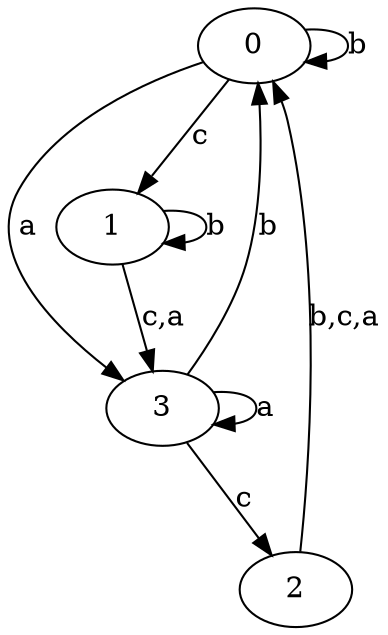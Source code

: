 digraph {
 ranksep=0.5;
 d2tdocpreamble = "\usetikzlibrary{automata}";
 d2tfigpreamble = "\tikzstyle{every state}= [ draw=blue!50,very thick,fill=blue!20]  \tikzstyle{auto}= [fill=white]";
 node [style="state"];
 edge [lblstyle="auto",topath="bend right", len=4  ]
  "0" [label="0",style = "state, initial"];
  "1" [label="1",];
  "2" [label="2",style = "state, accepting"];
  "3" [label="3",];
  "0" -> "0" [label="b",topath="loop above"];
  "0" -> "1" [label="c"];
  "0" -> "3" [label="a"];
  "1" -> "1" [label="b",topath="loop above"];
  "1" -> "3" [label="c,a"];
  "2" -> "0" [label="b,c,a"];
  "3" -> "0" [label="b"];
  "3" -> "2" [label="c"];
  "3" -> "3" [label="a",topath="loop above"];
}